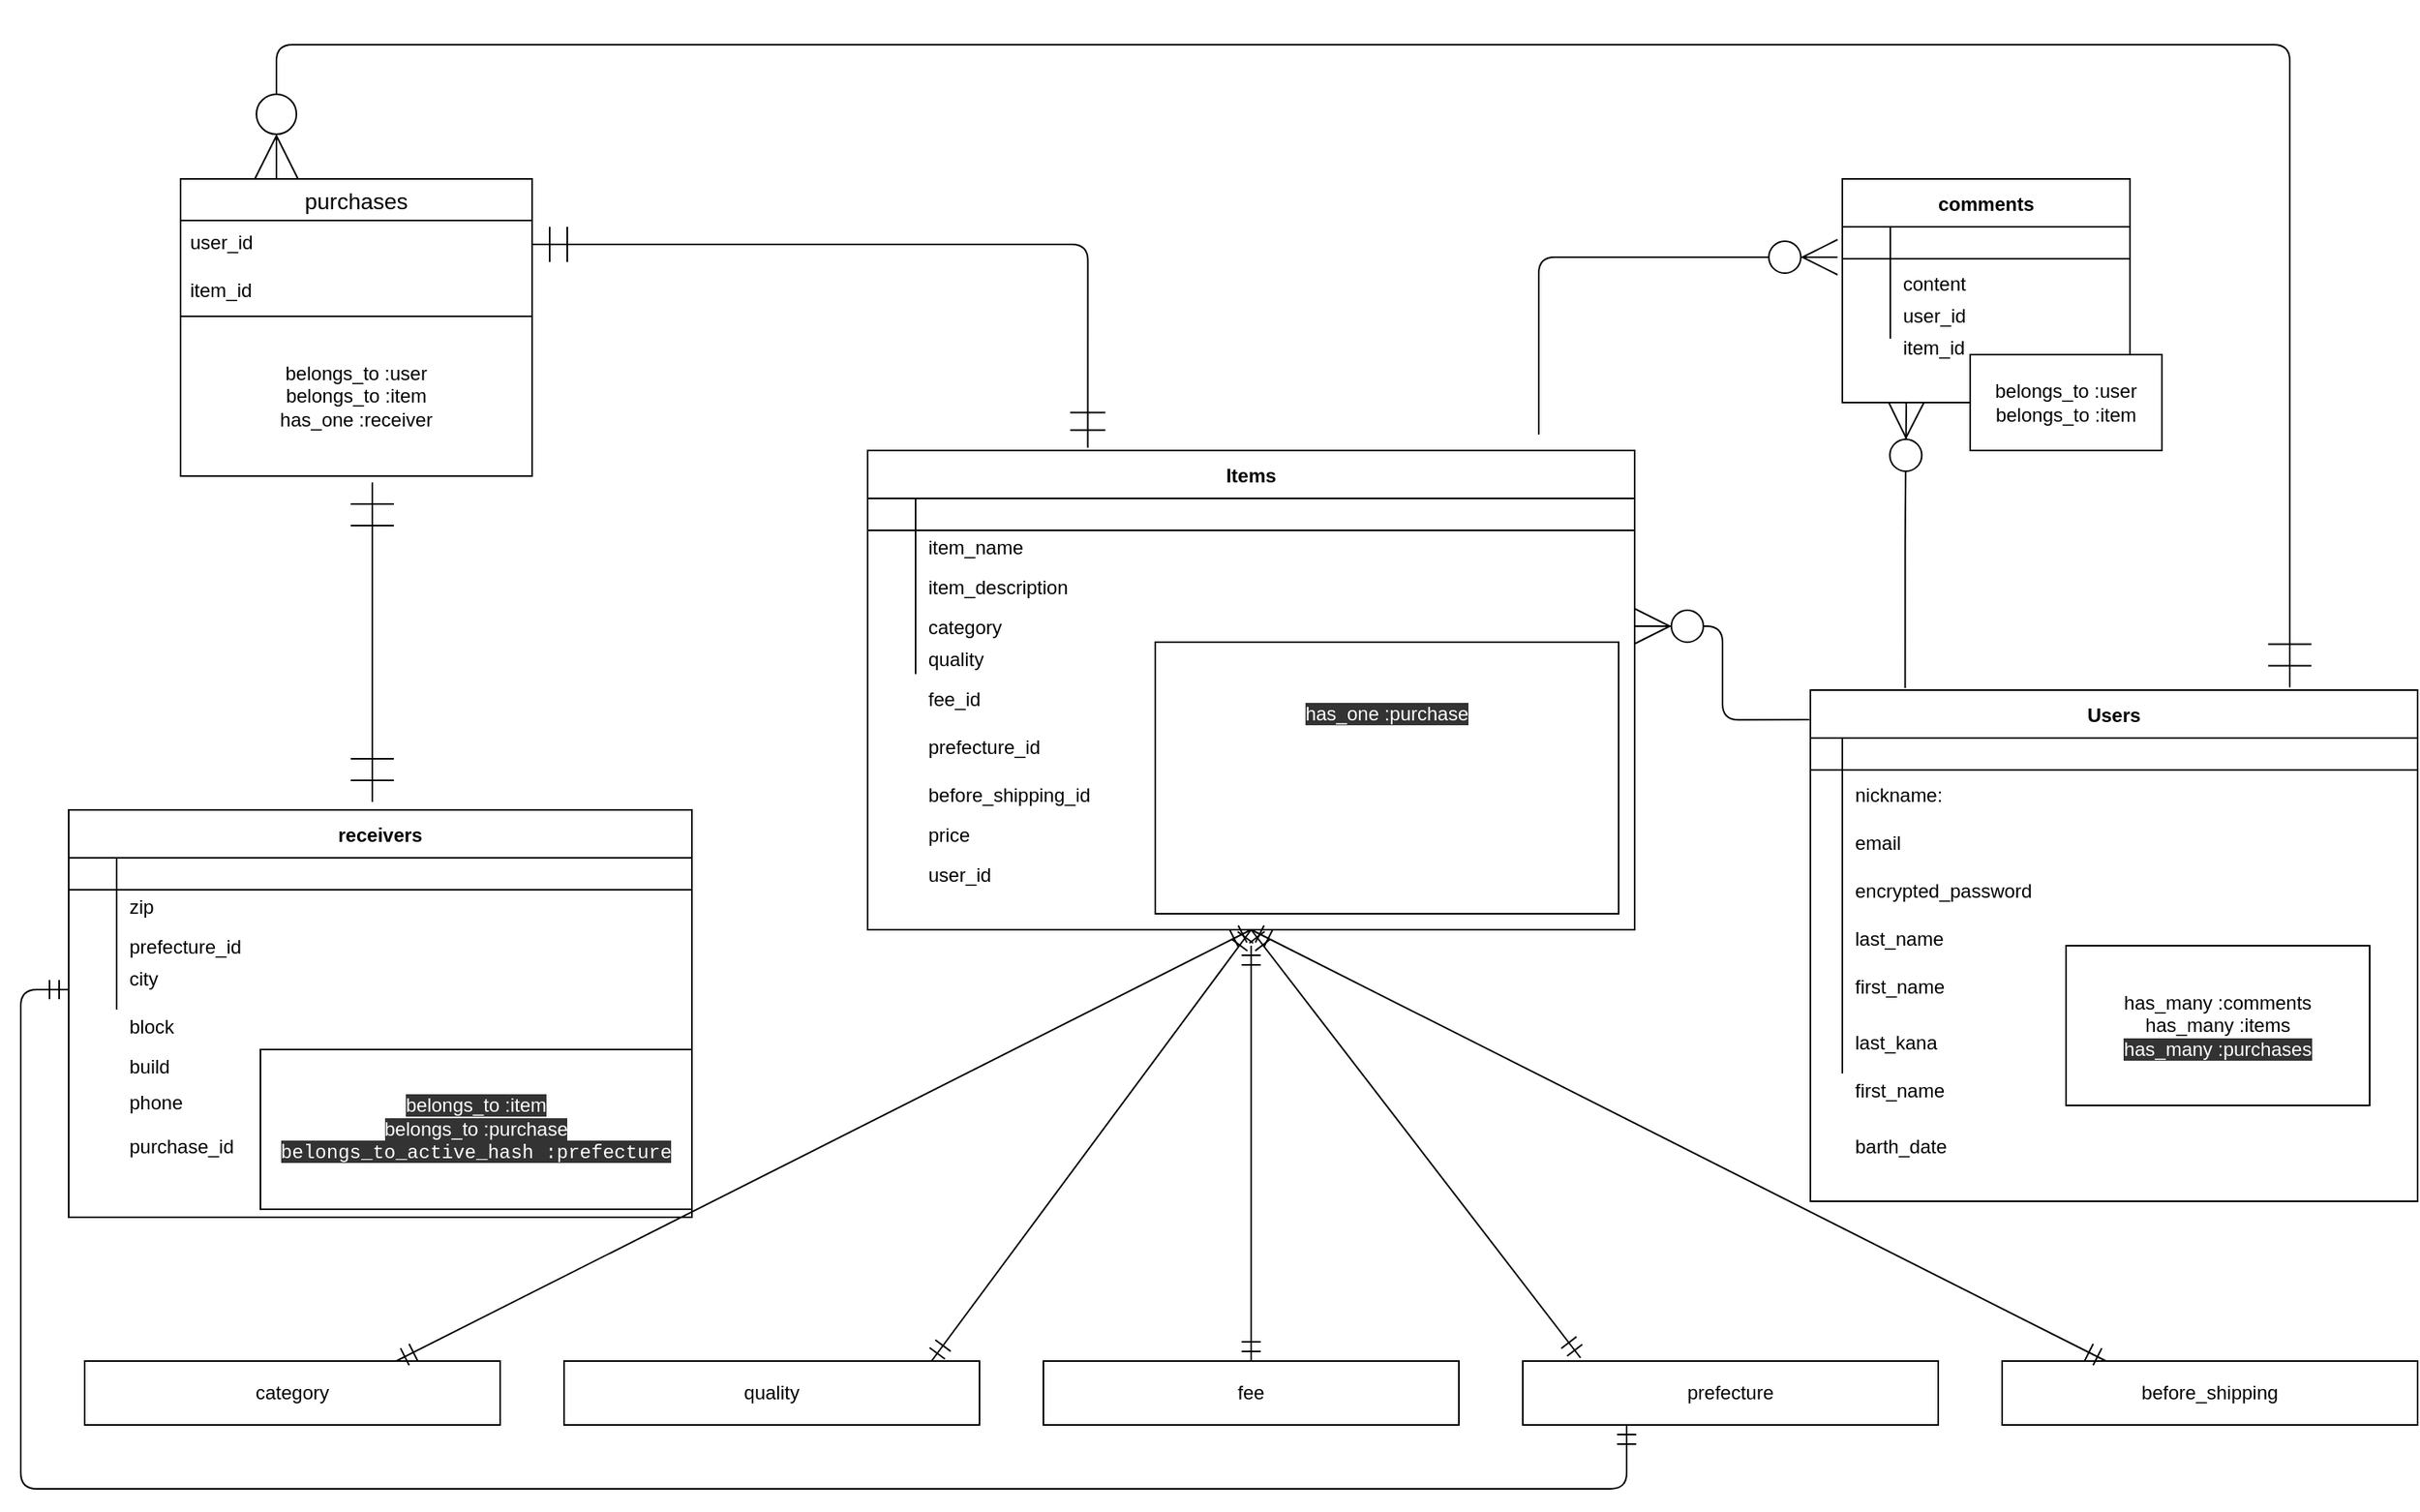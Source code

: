 <mxfile>
    <diagram id="fsvMsxKgi-oDXkVaw4OT" name="ページ1">
        <mxGraphModel dx="1834" dy="1074" grid="1" gridSize="10" guides="1" tooltips="1" connect="1" arrows="1" fold="1" page="1" pageScale="1" pageWidth="1654" pageHeight="1169" math="0" shadow="0">
            <root>
                <mxCell id="0"/>
                <mxCell id="1" parent="0"/>
                <mxCell id="2" value="Users" style="shape=table;startSize=30;container=1;collapsible=1;childLayout=tableLayout;fixedRows=1;rowLines=0;fontStyle=1;align=center;resizeLast=1;" parent="1" vertex="1">
                    <mxGeometry x="1220" y="490" width="380" height="320" as="geometry"/>
                </mxCell>
                <mxCell id="3" value="" style="shape=partialRectangle;collapsible=0;dropTarget=0;pointerEvents=0;fillColor=none;top=0;left=0;bottom=1;right=0;points=[[0,0.5],[1,0.5]];portConstraint=eastwest;" parent="2" vertex="1">
                    <mxGeometry y="30" width="380" height="20" as="geometry"/>
                </mxCell>
                <mxCell id="4" value="" style="shape=partialRectangle;connectable=0;fillColor=none;top=0;left=0;bottom=0;right=0;fontStyle=1;overflow=hidden;" parent="3" vertex="1">
                    <mxGeometry width="20" height="20" as="geometry"/>
                </mxCell>
                <mxCell id="5" value="" style="shape=partialRectangle;connectable=0;fillColor=none;top=0;left=0;bottom=0;right=0;align=left;spacingLeft=6;fontStyle=5;overflow=hidden;" parent="3" vertex="1">
                    <mxGeometry x="20" width="360" height="20" as="geometry"/>
                </mxCell>
                <mxCell id="6" value="" style="shape=partialRectangle;collapsible=0;dropTarget=0;pointerEvents=0;fillColor=none;top=0;left=0;bottom=0;right=0;points=[[0,0.5],[1,0.5]];portConstraint=eastwest;" parent="2" vertex="1">
                    <mxGeometry y="50" width="380" height="30" as="geometry"/>
                </mxCell>
                <mxCell id="7" value="" style="shape=partialRectangle;connectable=0;fillColor=none;top=0;left=0;bottom=0;right=0;editable=1;overflow=hidden;" parent="6" vertex="1">
                    <mxGeometry width="20" height="30" as="geometry"/>
                </mxCell>
                <mxCell id="8" value="nickname:" style="shape=partialRectangle;connectable=0;fillColor=none;top=0;left=0;bottom=0;right=0;align=left;spacingLeft=6;overflow=hidden;" parent="6" vertex="1">
                    <mxGeometry x="20" width="360" height="30" as="geometry"/>
                </mxCell>
                <mxCell id="9" value="" style="shape=partialRectangle;collapsible=0;dropTarget=0;pointerEvents=0;fillColor=none;top=0;left=0;bottom=0;right=0;points=[[0,0.5],[1,0.5]];portConstraint=eastwest;" parent="2" vertex="1">
                    <mxGeometry y="80" width="380" height="30" as="geometry"/>
                </mxCell>
                <mxCell id="10" value="" style="shape=partialRectangle;connectable=0;fillColor=none;top=0;left=0;bottom=0;right=0;editable=1;overflow=hidden;" parent="9" vertex="1">
                    <mxGeometry width="20" height="30" as="geometry"/>
                </mxCell>
                <mxCell id="11" value="email" style="shape=partialRectangle;connectable=0;fillColor=none;top=0;left=0;bottom=0;right=0;align=left;spacingLeft=6;overflow=hidden;" parent="9" vertex="1">
                    <mxGeometry x="20" width="360" height="30" as="geometry"/>
                </mxCell>
                <mxCell id="12" value="" style="shape=partialRectangle;collapsible=0;dropTarget=0;pointerEvents=0;fillColor=none;top=0;left=0;bottom=0;right=0;points=[[0,0.5],[1,0.5]];portConstraint=eastwest;" parent="2" vertex="1">
                    <mxGeometry y="110" width="380" height="30" as="geometry"/>
                </mxCell>
                <mxCell id="13" value="" style="shape=partialRectangle;connectable=0;fillColor=none;top=0;left=0;bottom=0;right=0;editable=1;overflow=hidden;" parent="12" vertex="1">
                    <mxGeometry width="20" height="30" as="geometry"/>
                </mxCell>
                <mxCell id="14" value="encrypted_password" style="shape=partialRectangle;connectable=0;fillColor=none;top=0;left=0;bottom=0;right=0;align=left;spacingLeft=6;overflow=hidden;" parent="12" vertex="1">
                    <mxGeometry x="20" width="360" height="30" as="geometry"/>
                </mxCell>
                <mxCell id="86" value="" style="shape=partialRectangle;collapsible=0;dropTarget=0;pointerEvents=0;fillColor=none;top=0;left=0;bottom=0;right=0;points=[[0,0.5],[1,0.5]];portConstraint=eastwest;" parent="2" vertex="1">
                    <mxGeometry y="140" width="380" height="30" as="geometry"/>
                </mxCell>
                <mxCell id="87" value="" style="shape=partialRectangle;connectable=0;fillColor=none;top=0;left=0;bottom=0;right=0;editable=1;overflow=hidden;" parent="86" vertex="1">
                    <mxGeometry width="20" height="30" as="geometry"/>
                </mxCell>
                <mxCell id="88" value="last_name   " style="shape=partialRectangle;connectable=0;fillColor=none;top=0;left=0;bottom=0;right=0;align=left;spacingLeft=6;overflow=hidden;" parent="86" vertex="1">
                    <mxGeometry x="20" width="360" height="30" as="geometry"/>
                </mxCell>
                <mxCell id="92" value="" style="shape=partialRectangle;collapsible=0;dropTarget=0;pointerEvents=0;fillColor=none;top=0;left=0;bottom=0;right=0;points=[[0,0.5],[1,0.5]];portConstraint=eastwest;" parent="2" vertex="1">
                    <mxGeometry y="170" width="380" height="30" as="geometry"/>
                </mxCell>
                <mxCell id="93" value="" style="shape=partialRectangle;connectable=0;fillColor=none;top=0;left=0;bottom=0;right=0;editable=1;overflow=hidden;" parent="92" vertex="1">
                    <mxGeometry width="20" height="30" as="geometry"/>
                </mxCell>
                <mxCell id="94" value="first_name" style="shape=partialRectangle;connectable=0;fillColor=none;top=0;left=0;bottom=0;right=0;align=left;spacingLeft=6;overflow=hidden;" parent="92" vertex="1">
                    <mxGeometry x="20" width="360" height="30" as="geometry"/>
                </mxCell>
                <mxCell id="89" value="" style="shape=partialRectangle;collapsible=0;dropTarget=0;pointerEvents=0;fillColor=none;top=0;left=0;bottom=0;right=0;points=[[0,0.5],[1,0.5]];portConstraint=eastwest;" parent="2" vertex="1">
                    <mxGeometry y="200" width="380" height="40" as="geometry"/>
                </mxCell>
                <mxCell id="90" value="" style="shape=partialRectangle;connectable=0;fillColor=none;top=0;left=0;bottom=0;right=0;editable=1;overflow=hidden;" parent="89" vertex="1">
                    <mxGeometry width="20" height="40" as="geometry"/>
                </mxCell>
                <mxCell id="91" value="last_kana" style="shape=partialRectangle;connectable=0;fillColor=none;top=0;left=0;bottom=0;right=0;align=left;spacingLeft=6;overflow=hidden;" parent="89" vertex="1">
                    <mxGeometry x="20" width="360" height="40" as="geometry"/>
                </mxCell>
                <mxCell id="41" value="comments" style="shape=table;startSize=30;container=1;collapsible=1;childLayout=tableLayout;fixedRows=1;rowLines=0;fontStyle=1;align=center;resizeLast=1;" parent="1" vertex="1">
                    <mxGeometry x="1240" y="170" width="180" height="140" as="geometry"/>
                </mxCell>
                <mxCell id="42" value="" style="shape=partialRectangle;collapsible=0;dropTarget=0;pointerEvents=0;fillColor=none;top=0;left=0;bottom=1;right=0;points=[[0,0.5],[1,0.5]];portConstraint=eastwest;" parent="41" vertex="1">
                    <mxGeometry y="30" width="180" height="20" as="geometry"/>
                </mxCell>
                <mxCell id="43" value="" style="shape=partialRectangle;connectable=0;fillColor=none;top=0;left=0;bottom=0;right=0;fontStyle=1;overflow=hidden;" parent="42" vertex="1">
                    <mxGeometry width="30" height="20" as="geometry"/>
                </mxCell>
                <mxCell id="44" value="" style="shape=partialRectangle;connectable=0;fillColor=none;top=0;left=0;bottom=0;right=0;align=left;spacingLeft=6;fontStyle=5;overflow=hidden;" parent="42" vertex="1">
                    <mxGeometry x="30" width="150" height="20" as="geometry"/>
                </mxCell>
                <mxCell id="45" value="" style="shape=partialRectangle;collapsible=0;dropTarget=0;pointerEvents=0;fillColor=none;top=0;left=0;bottom=0;right=0;points=[[0,0.5],[1,0.5]];portConstraint=eastwest;" parent="41" vertex="1">
                    <mxGeometry y="50" width="180" height="30" as="geometry"/>
                </mxCell>
                <mxCell id="46" value="" style="shape=partialRectangle;connectable=0;fillColor=none;top=0;left=0;bottom=0;right=0;editable=1;overflow=hidden;" parent="45" vertex="1">
                    <mxGeometry width="30" height="30" as="geometry"/>
                </mxCell>
                <mxCell id="47" value="content" style="shape=partialRectangle;connectable=0;fillColor=none;top=0;left=0;bottom=0;right=0;align=left;spacingLeft=6;overflow=hidden;" parent="45" vertex="1">
                    <mxGeometry x="30" width="150" height="30" as="geometry"/>
                </mxCell>
                <mxCell id="51" value="" style="shape=partialRectangle;collapsible=0;dropTarget=0;pointerEvents=0;fillColor=none;top=0;left=0;bottom=0;right=0;points=[[0,0.5],[1,0.5]];portConstraint=eastwest;" parent="41" vertex="1">
                    <mxGeometry y="80" width="180" height="20" as="geometry"/>
                </mxCell>
                <mxCell id="52" value="" style="shape=partialRectangle;connectable=0;fillColor=none;top=0;left=0;bottom=0;right=0;editable=1;overflow=hidden;" parent="51" vertex="1">
                    <mxGeometry width="30" height="20" as="geometry"/>
                </mxCell>
                <mxCell id="53" value="" style="shape=partialRectangle;connectable=0;fillColor=none;top=0;left=0;bottom=0;right=0;align=left;spacingLeft=6;overflow=hidden;" parent="51" vertex="1">
                    <mxGeometry x="30" width="150" height="20" as="geometry"/>
                </mxCell>
                <mxCell id="54" value="receivers" style="shape=table;startSize=30;container=1;collapsible=1;childLayout=tableLayout;fixedRows=1;rowLines=0;fontStyle=1;align=center;resizeLast=1;" parent="1" vertex="1">
                    <mxGeometry x="130" y="565" width="390" height="255" as="geometry"/>
                </mxCell>
                <mxCell id="55" value="" style="shape=partialRectangle;collapsible=0;dropTarget=0;pointerEvents=0;fillColor=none;top=0;left=0;bottom=1;right=0;points=[[0,0.5],[1,0.5]];portConstraint=eastwest;" parent="54" vertex="1">
                    <mxGeometry y="30" width="390" height="20" as="geometry"/>
                </mxCell>
                <mxCell id="56" value="" style="shape=partialRectangle;connectable=0;fillColor=none;top=0;left=0;bottom=0;right=0;fontStyle=1;overflow=hidden;" parent="55" vertex="1">
                    <mxGeometry width="30" height="20" as="geometry"/>
                </mxCell>
                <mxCell id="57" value="" style="shape=partialRectangle;connectable=0;fillColor=none;top=0;left=0;bottom=0;right=0;align=left;spacingLeft=6;fontStyle=5;overflow=hidden;" parent="55" vertex="1">
                    <mxGeometry x="30" width="360" height="20" as="geometry"/>
                </mxCell>
                <mxCell id="58" value="" style="shape=partialRectangle;collapsible=0;dropTarget=0;pointerEvents=0;fillColor=none;top=0;left=0;bottom=0;right=0;points=[[0,0.5],[1,0.5]];portConstraint=eastwest;" parent="54" vertex="1">
                    <mxGeometry y="50" width="390" height="20" as="geometry"/>
                </mxCell>
                <mxCell id="59" value="" style="shape=partialRectangle;connectable=0;fillColor=none;top=0;left=0;bottom=0;right=0;editable=1;overflow=hidden;" parent="58" vertex="1">
                    <mxGeometry width="30" height="20" as="geometry"/>
                </mxCell>
                <mxCell id="60" value="" style="shape=partialRectangle;connectable=0;fillColor=none;top=0;left=0;bottom=0;right=0;align=left;spacingLeft=6;overflow=hidden;" parent="58" vertex="1">
                    <mxGeometry x="30" width="360" height="20" as="geometry"/>
                </mxCell>
                <mxCell id="61" value="" style="shape=partialRectangle;collapsible=0;dropTarget=0;pointerEvents=0;fillColor=none;top=0;left=0;bottom=0;right=0;points=[[0,0.5],[1,0.5]];portConstraint=eastwest;" parent="54" vertex="1">
                    <mxGeometry y="70" width="390" height="30" as="geometry"/>
                </mxCell>
                <mxCell id="62" value="" style="shape=partialRectangle;connectable=0;fillColor=none;top=0;left=0;bottom=0;right=0;editable=1;overflow=hidden;" parent="61" vertex="1">
                    <mxGeometry width="30" height="30" as="geometry"/>
                </mxCell>
                <mxCell id="63" value="" style="shape=partialRectangle;connectable=0;fillColor=none;top=0;left=0;bottom=0;right=0;align=left;spacingLeft=6;overflow=hidden;" parent="61" vertex="1">
                    <mxGeometry x="30" width="360" height="30" as="geometry"/>
                </mxCell>
                <mxCell id="64" value="" style="shape=partialRectangle;collapsible=0;dropTarget=0;pointerEvents=0;fillColor=none;top=0;left=0;bottom=0;right=0;points=[[0,0.5],[1,0.5]];portConstraint=eastwest;" parent="54" vertex="1">
                    <mxGeometry y="100" width="390" height="25" as="geometry"/>
                </mxCell>
                <mxCell id="65" value="" style="shape=partialRectangle;connectable=0;fillColor=none;top=0;left=0;bottom=0;right=0;editable=1;overflow=hidden;" parent="64" vertex="1">
                    <mxGeometry width="30" height="25" as="geometry"/>
                </mxCell>
                <mxCell id="66" value="" style="shape=partialRectangle;connectable=0;fillColor=none;top=0;left=0;bottom=0;right=0;align=left;spacingLeft=6;overflow=hidden;" parent="64" vertex="1">
                    <mxGeometry x="30" width="360" height="25" as="geometry"/>
                </mxCell>
                <mxCell id="67" value="Items" style="shape=table;startSize=30;container=1;collapsible=1;childLayout=tableLayout;fixedRows=1;rowLines=0;fontStyle=1;align=center;resizeLast=1;" parent="1" vertex="1">
                    <mxGeometry x="630" y="340" width="480" height="300" as="geometry"/>
                </mxCell>
                <mxCell id="68" value="" style="shape=partialRectangle;collapsible=0;dropTarget=0;pointerEvents=0;fillColor=none;top=0;left=0;bottom=1;right=0;points=[[0,0.5],[1,0.5]];portConstraint=eastwest;" parent="67" vertex="1">
                    <mxGeometry y="30" width="480" height="20" as="geometry"/>
                </mxCell>
                <mxCell id="69" value="" style="shape=partialRectangle;connectable=0;fillColor=none;top=0;left=0;bottom=0;right=0;fontStyle=1;overflow=hidden;" parent="68" vertex="1">
                    <mxGeometry width="30" height="20" as="geometry"/>
                </mxCell>
                <mxCell id="70" value="" style="shape=partialRectangle;connectable=0;fillColor=none;top=0;left=0;bottom=0;right=0;align=left;spacingLeft=6;fontStyle=5;overflow=hidden;" parent="68" vertex="1">
                    <mxGeometry x="30" width="450" height="20" as="geometry"/>
                </mxCell>
                <mxCell id="71" value="" style="shape=partialRectangle;collapsible=0;dropTarget=0;pointerEvents=0;fillColor=none;top=0;left=0;bottom=0;right=0;points=[[0,0.5],[1,0.5]];portConstraint=eastwest;" parent="67" vertex="1">
                    <mxGeometry y="50" width="480" height="20" as="geometry"/>
                </mxCell>
                <mxCell id="72" value="" style="shape=partialRectangle;connectable=0;fillColor=none;top=0;left=0;bottom=0;right=0;editable=1;overflow=hidden;" parent="71" vertex="1">
                    <mxGeometry width="30" height="20" as="geometry"/>
                </mxCell>
                <mxCell id="73" value="item_name" style="shape=partialRectangle;connectable=0;fillColor=none;top=0;left=0;bottom=0;right=0;align=left;spacingLeft=6;overflow=hidden;" parent="71" vertex="1">
                    <mxGeometry x="30" width="450" height="20" as="geometry"/>
                </mxCell>
                <mxCell id="74" value="" style="shape=partialRectangle;collapsible=0;dropTarget=0;pointerEvents=0;fillColor=none;top=0;left=0;bottom=0;right=0;points=[[0,0.5],[1,0.5]];portConstraint=eastwest;" parent="67" vertex="1">
                    <mxGeometry y="70" width="480" height="30" as="geometry"/>
                </mxCell>
                <mxCell id="75" value="" style="shape=partialRectangle;connectable=0;fillColor=none;top=0;left=0;bottom=0;right=0;editable=1;overflow=hidden;" parent="74" vertex="1">
                    <mxGeometry width="30" height="30" as="geometry"/>
                </mxCell>
                <mxCell id="76" value="item_description" style="shape=partialRectangle;connectable=0;fillColor=none;top=0;left=0;bottom=0;right=0;align=left;spacingLeft=6;overflow=hidden;" parent="74" vertex="1">
                    <mxGeometry x="30" width="450" height="30" as="geometry"/>
                </mxCell>
                <mxCell id="77" value="" style="shape=partialRectangle;collapsible=0;dropTarget=0;pointerEvents=0;fillColor=none;top=0;left=0;bottom=0;right=0;points=[[0,0.5],[1,0.5]];portConstraint=eastwest;" parent="67" vertex="1">
                    <mxGeometry y="100" width="480" height="20" as="geometry"/>
                </mxCell>
                <mxCell id="78" value="" style="shape=partialRectangle;connectable=0;fillColor=none;top=0;left=0;bottom=0;right=0;editable=1;overflow=hidden;" parent="77" vertex="1">
                    <mxGeometry width="30" height="20" as="geometry"/>
                </mxCell>
                <mxCell id="79" value="category" style="shape=partialRectangle;connectable=0;fillColor=none;top=0;left=0;bottom=0;right=0;align=left;spacingLeft=6;overflow=hidden;" parent="77" vertex="1">
                    <mxGeometry x="30" width="450" height="20" as="geometry"/>
                </mxCell>
                <mxCell id="100" value="" style="shape=partialRectangle;collapsible=0;dropTarget=0;pointerEvents=0;fillColor=none;top=0;left=0;bottom=0;right=0;points=[[0,0.5],[1,0.5]];portConstraint=eastwest;" parent="67" vertex="1">
                    <mxGeometry y="120" width="480" height="20" as="geometry"/>
                </mxCell>
                <mxCell id="101" value="" style="shape=partialRectangle;connectable=0;fillColor=none;top=0;left=0;bottom=0;right=0;editable=1;overflow=hidden;" parent="100" vertex="1">
                    <mxGeometry width="30" height="20" as="geometry"/>
                </mxCell>
                <mxCell id="102" value="" style="shape=partialRectangle;connectable=0;fillColor=none;top=0;left=0;bottom=0;right=0;align=left;spacingLeft=6;overflow=hidden;" parent="100" vertex="1">
                    <mxGeometry x="30" width="450" height="20" as="geometry"/>
                </mxCell>
                <mxCell id="103" value="before_shipping_id" style="shape=partialRectangle;connectable=0;fillColor=none;top=0;left=0;bottom=0;right=0;align=left;spacingLeft=6;overflow=hidden;" parent="1" vertex="1">
                    <mxGeometry x="660" y="540" width="120" height="30" as="geometry"/>
                </mxCell>
                <mxCell id="104" value="prefecture_id" style="shape=partialRectangle;connectable=0;fillColor=none;top=0;left=0;bottom=0;right=0;align=left;spacingLeft=6;overflow=hidden;" parent="1" vertex="1">
                    <mxGeometry x="160" y="640" width="120" height="20" as="geometry"/>
                </mxCell>
                <mxCell id="128" value="has_many :comments&lt;br&gt;has_many :items&lt;br&gt;&lt;span style=&quot;color: rgb(255 , 255 , 255) ; background-color: rgb(51 , 51 , 51)&quot;&gt;has_many :purchases&lt;/span&gt;" style="whiteSpace=wrap;html=1;" parent="1" vertex="1">
                    <mxGeometry x="1380" y="650" width="190" height="100" as="geometry"/>
                </mxCell>
                <mxCell id="129" value="belongs_to :user&lt;br&gt;belongs_to :item" style="whiteSpace=wrap;html=1;" parent="1" vertex="1">
                    <mxGeometry x="1320" y="280" width="120" height="60" as="geometry"/>
                </mxCell>
                <mxCell id="130" value="&lt;font color=&quot;#ffffff&quot;&gt;belongs_to :user&lt;br&gt;has_one :recelver&lt;br&gt;&lt;/font&gt;&lt;span style=&quot;color: rgb(255 , 255 , 255) ; background-color: rgb(51 , 51 , 51)&quot;&gt;has_one :purchase&lt;br&gt;&lt;/span&gt;&lt;span style=&quot;color: rgb(255 , 255 , 255)&quot;&gt;has_many :comments&lt;/span&gt;&lt;font color=&quot;#ffffff&quot;&gt;&lt;br&gt;&lt;/font&gt;&lt;p class=&quot;p1&quot; style=&quot;margin: 0px ; font-stretch: normal ; font-size: 13px ; line-height: normal ; font-family: &amp;#34;helvetica neue&amp;#34;&quot;&gt;&lt;font color=&quot;#ffffff&quot;&gt;belongs_to_active_hash :category&lt;/font&gt;&lt;/p&gt;&lt;p class=&quot;p1&quot; style=&quot;margin: 0px ; font-stretch: normal ; font-size: 13px ; line-height: normal ; font-family: &amp;#34;helvetica neue&amp;#34;&quot;&gt;&lt;font color=&quot;#ffffff&quot;&gt;belongs_to_active_hash :quality&amp;nbsp;&lt;/font&gt;&lt;/p&gt;&lt;p class=&quot;p1&quot; style=&quot;margin: 0px ; font-stretch: normal ; font-size: 13px ; line-height: normal ; font-family: &amp;#34;helvetica neue&amp;#34;&quot;&gt;&lt;font color=&quot;#ffffff&quot;&gt;belongs_to_active_hash :fee&lt;/font&gt;&lt;/p&gt;&lt;p class=&quot;p1&quot; style=&quot;margin: 0px ; font-stretch: normal ; font-size: 13px ; line-height: normal ; font-family: &amp;#34;helvetica neue&amp;#34;&quot;&gt;&lt;font color=&quot;#ffffff&quot;&gt;belongs_to_active_hash :prefecture&lt;/font&gt;&lt;/p&gt;&lt;p class=&quot;p1&quot; style=&quot;margin: 0px ; font-stretch: normal ; font-size: 13px ; line-height: normal ; font-family: &amp;#34;helvetica neue&amp;#34;&quot;&gt;&lt;font color=&quot;#ffffff&quot;&gt;belongs_to_active_hash :before_shipping&lt;/font&gt;&lt;/p&gt;" style="whiteSpace=wrap;html=1;" parent="1" vertex="1">
                    <mxGeometry x="810" y="460" width="290" height="170" as="geometry"/>
                </mxCell>
                <mxCell id="131" value="&lt;font color=&quot;#ffffff&quot; style=&quot;background-color: rgb(51 , 51 , 51)&quot;&gt;belongs_to :item&lt;br&gt;&lt;/font&gt;&lt;font color=&quot;#ffffff&quot; style=&quot;background-color: rgb(51 , 51 , 51)&quot;&gt;belongs_to :purchase&lt;br&gt;&lt;/font&gt;&lt;font color=&quot;#ffffff&quot; style=&quot;background-color: rgb(51 , 51 , 51)&quot;&gt;&lt;span style=&quot;font-family: &amp;#34;menlo&amp;#34; , &amp;#34;monaco&amp;#34; , &amp;#34;courier new&amp;#34; , monospace&quot;&gt;belongs_to_active_hash :prefecture&lt;/span&gt;&lt;/font&gt;" style="whiteSpace=wrap;html=1;" parent="1" vertex="1">
                    <mxGeometry x="250" y="715" width="270" height="100" as="geometry"/>
                </mxCell>
                <mxCell id="133" value="user_id" style="shape=partialRectangle;connectable=0;fillColor=none;top=0;left=0;bottom=0;right=0;align=left;spacingLeft=6;overflow=hidden;" parent="1" vertex="1">
                    <mxGeometry x="660" y="595" width="90" height="20" as="geometry"/>
                </mxCell>
                <mxCell id="134" value="user_id" style="shape=partialRectangle;connectable=0;fillColor=none;top=0;left=0;bottom=0;right=0;align=left;spacingLeft=6;overflow=hidden;" parent="1" vertex="1">
                    <mxGeometry x="1270" y="240" width="150" height="30" as="geometry"/>
                </mxCell>
                <mxCell id="135" value="item_id" style="shape=partialRectangle;connectable=0;fillColor=none;top=0;left=0;bottom=0;right=0;align=left;spacingLeft=6;overflow=hidden;" parent="1" vertex="1">
                    <mxGeometry x="1270" y="260" width="150" height="30" as="geometry"/>
                </mxCell>
                <mxCell id="137" value="quality" style="shape=partialRectangle;connectable=0;fillColor=none;top=0;left=0;bottom=0;right=0;align=left;spacingLeft=6;overflow=hidden;" parent="1" vertex="1">
                    <mxGeometry x="660" y="455" width="70" height="30" as="geometry"/>
                </mxCell>
                <mxCell id="138" value="price" style="shape=partialRectangle;connectable=0;fillColor=none;top=0;left=0;bottom=0;right=0;align=left;spacingLeft=6;overflow=hidden;" vertex="1" parent="1">
                    <mxGeometry x="660" y="570" width="90" height="20" as="geometry"/>
                </mxCell>
                <mxCell id="139" value="prefecture_id" style="shape=partialRectangle;connectable=0;fillColor=none;top=0;left=0;bottom=0;right=0;align=left;spacingLeft=6;overflow=hidden;" vertex="1" parent="1">
                    <mxGeometry x="660" y="510" width="110" height="30" as="geometry"/>
                </mxCell>
                <mxCell id="140" value="city" style="shape=partialRectangle;connectable=0;fillColor=none;top=0;left=0;bottom=0;right=0;align=left;spacingLeft=6;overflow=hidden;" vertex="1" parent="1">
                    <mxGeometry x="160" y="660" width="120" height="20" as="geometry"/>
                </mxCell>
                <mxCell id="141" value="block" style="shape=partialRectangle;connectable=0;fillColor=none;top=0;left=0;bottom=0;right=0;align=left;spacingLeft=6;overflow=hidden;" vertex="1" parent="1">
                    <mxGeometry x="160" y="690" width="120" height="20" as="geometry"/>
                </mxCell>
                <mxCell id="142" value="build" style="shape=partialRectangle;connectable=0;fillColor=none;top=0;left=0;bottom=0;right=0;align=left;spacingLeft=6;overflow=hidden;" vertex="1" parent="1">
                    <mxGeometry x="160" y="715" width="120" height="20" as="geometry"/>
                </mxCell>
                <mxCell id="143" value="zip" style="shape=partialRectangle;connectable=0;fillColor=none;top=0;left=0;bottom=0;right=0;align=left;spacingLeft=6;overflow=hidden;" vertex="1" parent="1">
                    <mxGeometry x="160" y="615" width="120" height="20" as="geometry"/>
                </mxCell>
                <mxCell id="144" value="barth_date" style="shape=partialRectangle;connectable=0;fillColor=none;top=0;left=0;bottom=0;right=0;align=left;spacingLeft=6;overflow=hidden;" vertex="1" parent="1">
                    <mxGeometry x="1240" y="760" width="360" height="30" as="geometry"/>
                </mxCell>
                <mxCell id="145" value="first_name" style="shape=partialRectangle;connectable=0;fillColor=none;top=0;left=0;bottom=0;right=0;align=left;spacingLeft=6;overflow=hidden;" vertex="1" parent="1">
                    <mxGeometry x="1240" y="720" width="360" height="40" as="geometry"/>
                </mxCell>
                <mxCell id="171" value="category" style="whiteSpace=wrap;html=1;align=center;" vertex="1" parent="1">
                    <mxGeometry x="140" y="910" width="260" height="40" as="geometry"/>
                </mxCell>
                <mxCell id="172" value="&lt;span style=&quot;text-align: left&quot;&gt;prefecture&lt;/span&gt;" style="whiteSpace=wrap;html=1;align=center;" vertex="1" parent="1">
                    <mxGeometry x="1040" y="910" width="260" height="40" as="geometry"/>
                </mxCell>
                <mxCell id="173" value="quality" style="whiteSpace=wrap;html=1;align=center;" vertex="1" parent="1">
                    <mxGeometry x="440" y="910" width="260" height="40" as="geometry"/>
                </mxCell>
                <mxCell id="174" value="fee" style="whiteSpace=wrap;html=1;align=center;" vertex="1" parent="1">
                    <mxGeometry x="740" y="910" width="260" height="40" as="geometry"/>
                </mxCell>
                <mxCell id="175" value="before_shipping" style="whiteSpace=wrap;html=1;align=center;" vertex="1" parent="1">
                    <mxGeometry x="1340" y="910" width="260" height="40" as="geometry"/>
                </mxCell>
                <mxCell id="181" value="fee_id" style="shape=partialRectangle;connectable=0;fillColor=none;top=0;left=0;bottom=0;right=0;align=left;spacingLeft=6;overflow=hidden;" vertex="1" parent="1">
                    <mxGeometry x="660" y="485" width="90" height="20" as="geometry"/>
                </mxCell>
                <mxCell id="187" value="" style="fontSize=12;html=1;endArrow=ERmandOne;startArrow=ERmandOne;entryX=0.139;entryY=-0.05;entryDx=0;entryDy=0;entryPerimeter=0;endSize=10;startSize=10;" edge="1" parent="1" target="172">
                    <mxGeometry width="100" height="100" relative="1" as="geometry">
                        <mxPoint x="870" y="640" as="sourcePoint"/>
                        <mxPoint x="620" y="685" as="targetPoint"/>
                    </mxGeometry>
                </mxCell>
                <mxCell id="188" value="" style="fontSize=12;html=1;endArrow=ERmandOne;startArrow=ERmandOne;endSize=10;startSize=10;entryX=0.5;entryY=1;entryDx=0;entryDy=0;" edge="1" parent="1" target="67">
                    <mxGeometry width="100" height="100" relative="1" as="geometry">
                        <mxPoint x="670" y="910" as="sourcePoint"/>
                        <mxPoint x="810" y="640" as="targetPoint"/>
                    </mxGeometry>
                </mxCell>
                <mxCell id="189" value="" style="fontSize=12;html=1;endArrow=ERmandOne;startArrow=ERmandOne;startSize=10;endSize=10;exitX=0.75;exitY=0;exitDx=0;exitDy=0;" edge="1" parent="1" source="171">
                    <mxGeometry width="100" height="100" relative="1" as="geometry">
                        <mxPoint x="280" y="880" as="sourcePoint"/>
                        <mxPoint x="870" y="640" as="targetPoint"/>
                    </mxGeometry>
                </mxCell>
                <mxCell id="190" value="" style="fontSize=12;html=1;endArrow=ERmandOne;startArrow=ERmandOne;startSize=10;endSize=10;entryX=0.25;entryY=0;entryDx=0;entryDy=0;" edge="1" parent="1" target="175">
                    <mxGeometry width="100" height="100" relative="1" as="geometry">
                        <mxPoint x="870" y="640" as="sourcePoint"/>
                        <mxPoint x="1395" y="650" as="targetPoint"/>
                    </mxGeometry>
                </mxCell>
                <mxCell id="191" value="" style="fontSize=12;html=1;endArrow=ERmandOne;startArrow=ERmandOne;entryX=0.5;entryY=0;entryDx=0;entryDy=0;endSize=10;startSize=10;" edge="1" parent="1" target="174">
                    <mxGeometry width="100" height="100" relative="1" as="geometry">
                        <mxPoint x="870" y="650" as="sourcePoint"/>
                        <mxPoint x="1053.07" y="928.0" as="targetPoint"/>
                    </mxGeometry>
                </mxCell>
                <mxCell id="192" value="" style="fontSize=12;html=1;endArrow=ERmandOne;startArrow=ERmandOne;startSize=10;endSize=10;entryX=0.25;entryY=1;entryDx=0;entryDy=0;exitX=0;exitY=0.5;exitDx=0;exitDy=0;edgeStyle=orthogonalEdgeStyle;" edge="1" parent="1" source="64" target="172">
                    <mxGeometry width="100" height="100" relative="1" as="geometry">
                        <mxPoint x="120" y="680" as="sourcePoint"/>
                        <mxPoint x="1080" y="910" as="targetPoint"/>
                        <Array as="points">
                            <mxPoint x="100" y="678"/>
                            <mxPoint x="100" y="990"/>
                            <mxPoint x="1105" y="990"/>
                        </Array>
                    </mxGeometry>
                </mxCell>
                <mxCell id="195" value="" style="fontSize=12;html=1;endArrow=ERzeroToMany;endFill=1;startSize=20;endSize=20;entryX=1;entryY=0.5;entryDx=0;entryDy=0;exitX=-0.002;exitY=0.058;exitDx=0;exitDy=0;exitPerimeter=0;edgeStyle=orthogonalEdgeStyle;" edge="1" parent="1" source="2" target="77">
                    <mxGeometry width="100" height="100" relative="1" as="geometry">
                        <mxPoint x="1220" y="520" as="sourcePoint"/>
                        <mxPoint x="1160" y="455" as="targetPoint"/>
                    </mxGeometry>
                </mxCell>
                <mxCell id="197" value="" style="fontSize=12;html=1;endArrow=ERzeroToMany;endFill=1;startSize=20;endSize=20;edgeStyle=orthogonalEdgeStyle;exitX=0.156;exitY=-0.004;exitDx=0;exitDy=0;exitPerimeter=0;" edge="1" parent="1" source="2">
                    <mxGeometry width="100" height="100" relative="1" as="geometry">
                        <mxPoint x="1280" y="480" as="sourcePoint"/>
                        <mxPoint x="1280" y="310" as="targetPoint"/>
                        <Array as="points">
                            <mxPoint x="1279" y="390"/>
                        </Array>
                    </mxGeometry>
                </mxCell>
                <mxCell id="203" value="" style="fontSize=12;html=1;endArrow=ERmandOne;startArrow=ERmandOne;startSize=20;endSize=20;exitX=0.287;exitY=-0.006;exitDx=0;exitDy=0;exitPerimeter=0;edgeStyle=orthogonalEdgeStyle;entryX=1;entryY=0.5;entryDx=0;entryDy=0;" edge="1" parent="1" source="67" target="213">
                    <mxGeometry width="100" height="100" relative="1" as="geometry">
                        <mxPoint x="770" y="330" as="sourcePoint"/>
                        <mxPoint x="398.84" y="172.49" as="targetPoint"/>
                        <Array as="points">
                            <mxPoint x="768" y="211"/>
                        </Array>
                    </mxGeometry>
                </mxCell>
                <mxCell id="204" value="" style="fontSize=12;html=1;endArrow=ERzeroToMany;startArrow=ERmandOne;startSize=25;endSize=25;exitX=0.287;exitY=-0.006;exitDx=0;exitDy=0;exitPerimeter=0;edgeStyle=orthogonalEdgeStyle;startFill=0;endFill=1;" edge="1" parent="1">
                    <mxGeometry width="100" height="100" relative="1" as="geometry">
                        <mxPoint x="1520" y="488.2" as="sourcePoint"/>
                        <mxPoint x="260" y="170" as="targetPoint"/>
                        <Array as="points">
                            <mxPoint x="1520" y="86"/>
                            <mxPoint x="260" y="86"/>
                        </Array>
                    </mxGeometry>
                </mxCell>
                <mxCell id="210" value="phone" style="shape=partialRectangle;connectable=0;fillColor=none;top=0;left=0;bottom=0;right=0;align=left;spacingLeft=6;overflow=hidden;" vertex="1" parent="1">
                    <mxGeometry x="160" y="735" width="270" height="25" as="geometry"/>
                </mxCell>
                <mxCell id="211" value="" style="fontSize=12;html=1;endArrow=ERzeroToMany;endFill=1;startSize=20;endSize=20;edgeStyle=orthogonalEdgeStyle;" edge="1" parent="1">
                    <mxGeometry width="100" height="100" relative="1" as="geometry">
                        <mxPoint x="1050" y="330" as="sourcePoint"/>
                        <mxPoint x="1237" y="219" as="targetPoint"/>
                        <Array as="points">
                            <mxPoint x="1050" y="219"/>
                        </Array>
                    </mxGeometry>
                </mxCell>
                <mxCell id="212" value="purchases" style="swimlane;fontStyle=0;childLayout=stackLayout;horizontal=1;startSize=26;horizontalStack=0;resizeParent=1;resizeParentMax=0;resizeLast=0;collapsible=1;marginBottom=0;align=center;fontSize=14;" vertex="1" parent="1">
                    <mxGeometry x="200" y="170" width="220" height="186" as="geometry"/>
                </mxCell>
                <mxCell id="213" value="user_id" style="text;strokeColor=none;fillColor=none;spacingLeft=4;spacingRight=4;overflow=hidden;rotatable=0;points=[[0,0.5],[1,0.5]];portConstraint=eastwest;fontSize=12;" vertex="1" parent="212">
                    <mxGeometry y="26" width="220" height="30" as="geometry"/>
                </mxCell>
                <mxCell id="214" value="item_id" style="text;strokeColor=none;fillColor=none;spacingLeft=4;spacingRight=4;overflow=hidden;rotatable=0;points=[[0,0.5],[1,0.5]];portConstraint=eastwest;fontSize=12;" vertex="1" parent="212">
                    <mxGeometry y="56" width="220" height="30" as="geometry"/>
                </mxCell>
                <mxCell id="206" value="belongs_to :user&lt;br&gt;belongs_to :item&lt;br&gt;has_one :receiver" style="whiteSpace=wrap;html=1;" vertex="1" parent="212">
                    <mxGeometry y="86" width="220" height="100" as="geometry"/>
                </mxCell>
                <mxCell id="216" value="purchase_id" style="shape=partialRectangle;connectable=0;fillColor=none;top=0;left=0;bottom=0;right=0;align=left;spacingLeft=6;overflow=hidden;" vertex="1" parent="1">
                    <mxGeometry x="160" y="760" width="150" height="30" as="geometry"/>
                </mxCell>
                <mxCell id="217" value="" style="fontSize=12;html=1;endArrow=ERmandOne;startArrow=ERmandOne;startSize=25;endSize=25;" edge="1" parent="1">
                    <mxGeometry width="100" height="100" relative="1" as="geometry">
                        <mxPoint x="320" y="560" as="sourcePoint"/>
                        <mxPoint x="320" y="360" as="targetPoint"/>
                    </mxGeometry>
                </mxCell>
            </root>
        </mxGraphModel>
    </diagram>
</mxfile>